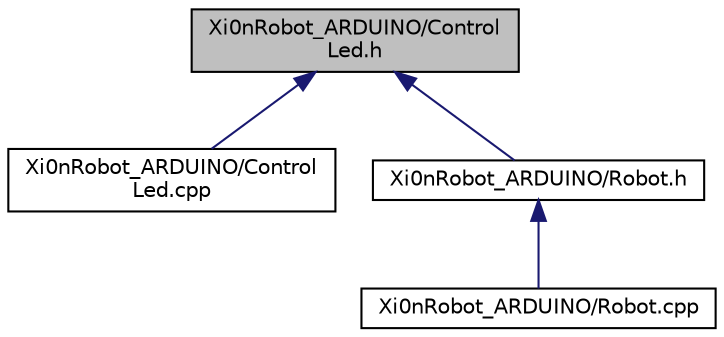 digraph "Xi0nRobot_ARDUINO/ControlLed.h"
{
  edge [fontname="Helvetica",fontsize="10",labelfontname="Helvetica",labelfontsize="10"];
  node [fontname="Helvetica",fontsize="10",shape=record];
  Node3 [label="Xi0nRobot_ARDUINO/Control\lLed.h",height=0.2,width=0.4,color="black", fillcolor="grey75", style="filled", fontcolor="black"];
  Node3 -> Node4 [dir="back",color="midnightblue",fontsize="10",style="solid"];
  Node4 [label="Xi0nRobot_ARDUINO/Control\lLed.cpp",height=0.2,width=0.4,color="black", fillcolor="white", style="filled",URL="$_control_led_8cpp.html"];
  Node3 -> Node5 [dir="back",color="midnightblue",fontsize="10",style="solid"];
  Node5 [label="Xi0nRobot_ARDUINO/Robot.h",height=0.2,width=0.4,color="black", fillcolor="white", style="filled",URL="$_robot_8h.html",tooltip="Robot structure&#39;s. "];
  Node5 -> Node6 [dir="back",color="midnightblue",fontsize="10",style="solid"];
  Node6 [label="Xi0nRobot_ARDUINO/Robot.cpp",height=0.2,width=0.4,color="black", fillcolor="white", style="filled",URL="$_robot_8cpp.html"];
}
